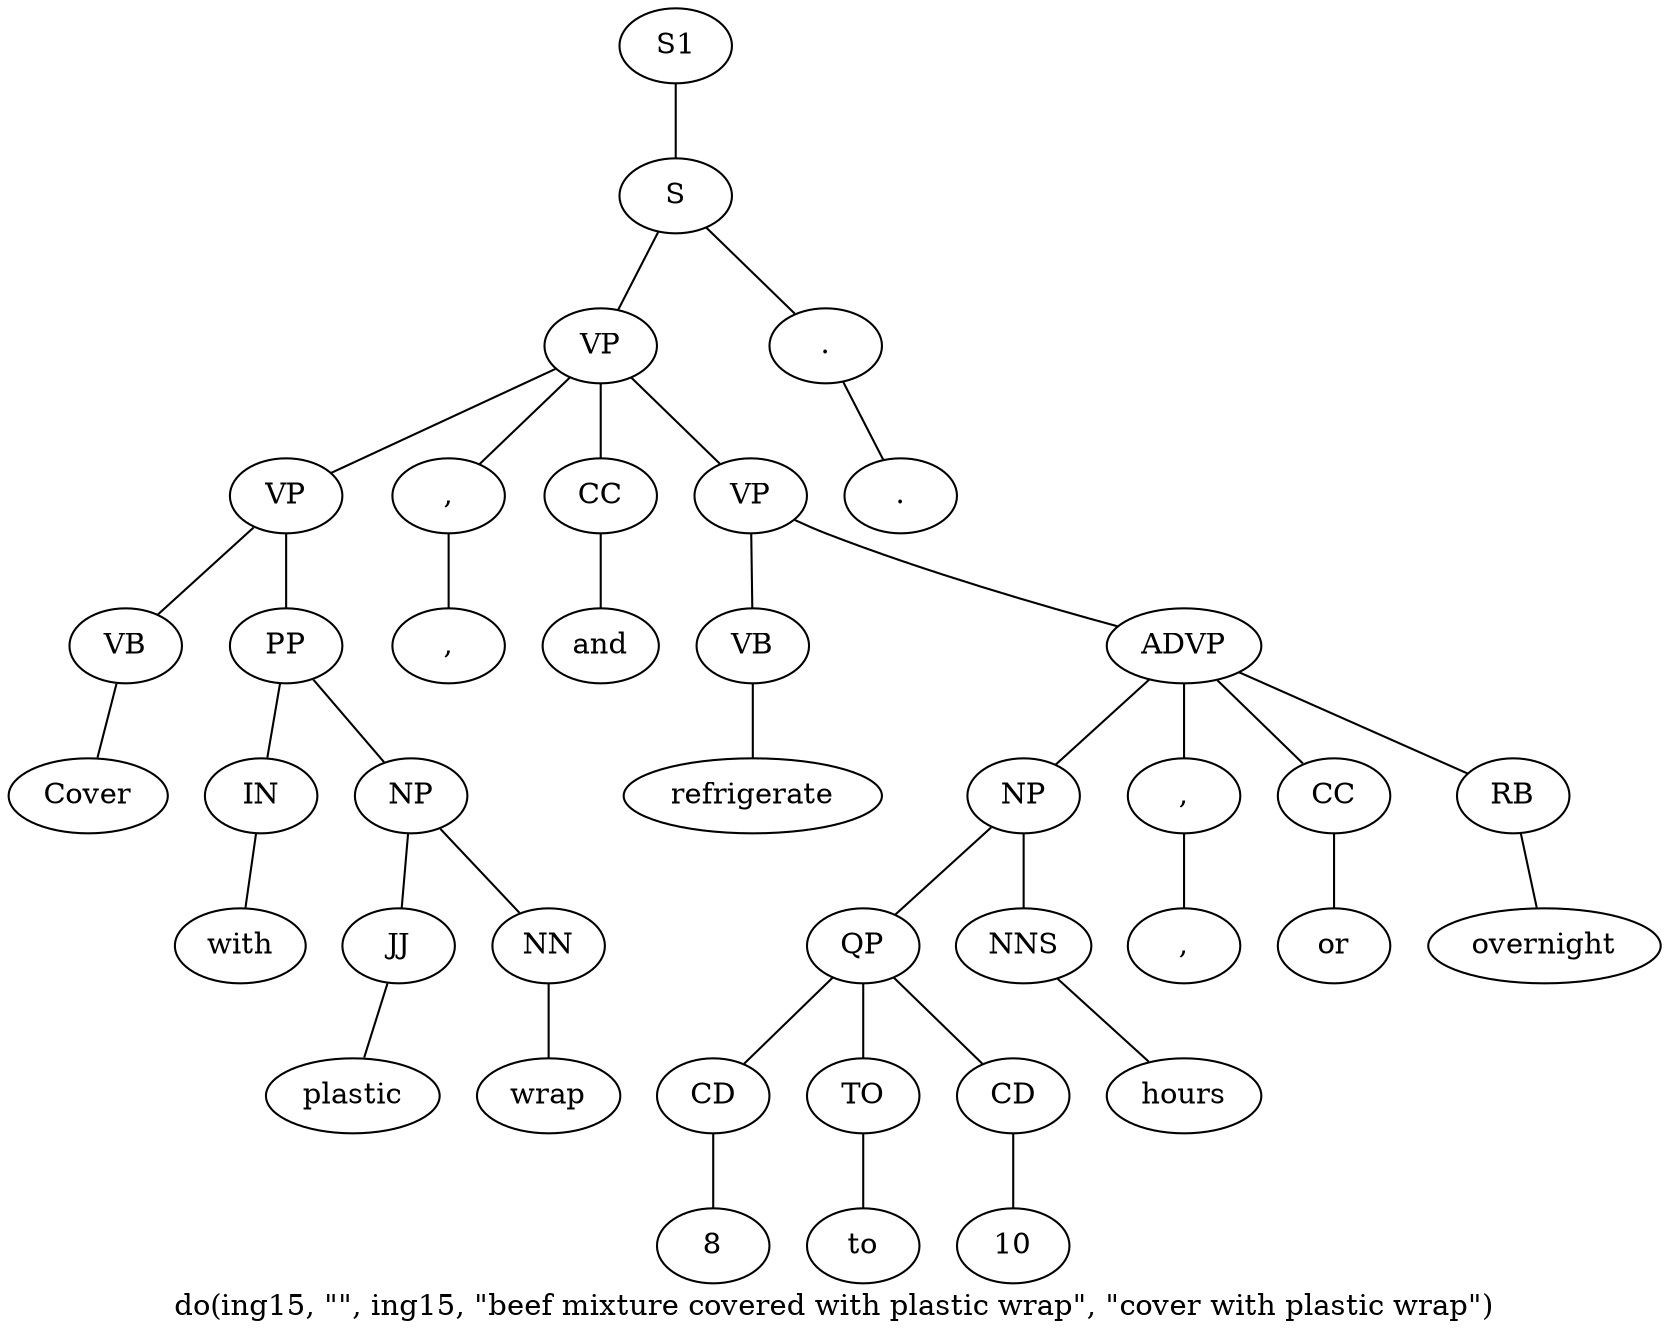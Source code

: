 graph SyntaxGraph {
	label = "do(ing15, \"\", ing15, \"beef mixture covered with plastic wrap\", \"cover with plastic wrap\")";
	Node0 [label="S1"];
	Node1 [label="S"];
	Node2 [label="VP"];
	Node3 [label="VP"];
	Node4 [label="VB"];
	Node5 [label="Cover"];
	Node6 [label="PP"];
	Node7 [label="IN"];
	Node8 [label="with"];
	Node9 [label="NP"];
	Node10 [label="JJ"];
	Node11 [label="plastic"];
	Node12 [label="NN"];
	Node13 [label="wrap"];
	Node14 [label=","];
	Node15 [label=","];
	Node16 [label="CC"];
	Node17 [label="and"];
	Node18 [label="VP"];
	Node19 [label="VB"];
	Node20 [label="refrigerate"];
	Node21 [label="ADVP"];
	Node22 [label="NP"];
	Node23 [label="QP"];
	Node24 [label="CD"];
	Node25 [label="8"];
	Node26 [label="TO"];
	Node27 [label="to"];
	Node28 [label="CD"];
	Node29 [label="10"];
	Node30 [label="NNS"];
	Node31 [label="hours"];
	Node32 [label=","];
	Node33 [label=","];
	Node34 [label="CC"];
	Node35 [label="or"];
	Node36 [label="RB"];
	Node37 [label="overnight"];
	Node38 [label="."];
	Node39 [label="."];

	Node0 -- Node1;
	Node1 -- Node2;
	Node1 -- Node38;
	Node2 -- Node3;
	Node2 -- Node14;
	Node2 -- Node16;
	Node2 -- Node18;
	Node3 -- Node4;
	Node3 -- Node6;
	Node4 -- Node5;
	Node6 -- Node7;
	Node6 -- Node9;
	Node7 -- Node8;
	Node9 -- Node10;
	Node9 -- Node12;
	Node10 -- Node11;
	Node12 -- Node13;
	Node14 -- Node15;
	Node16 -- Node17;
	Node18 -- Node19;
	Node18 -- Node21;
	Node19 -- Node20;
	Node21 -- Node22;
	Node21 -- Node32;
	Node21 -- Node34;
	Node21 -- Node36;
	Node22 -- Node23;
	Node22 -- Node30;
	Node23 -- Node24;
	Node23 -- Node26;
	Node23 -- Node28;
	Node24 -- Node25;
	Node26 -- Node27;
	Node28 -- Node29;
	Node30 -- Node31;
	Node32 -- Node33;
	Node34 -- Node35;
	Node36 -- Node37;
	Node38 -- Node39;
}